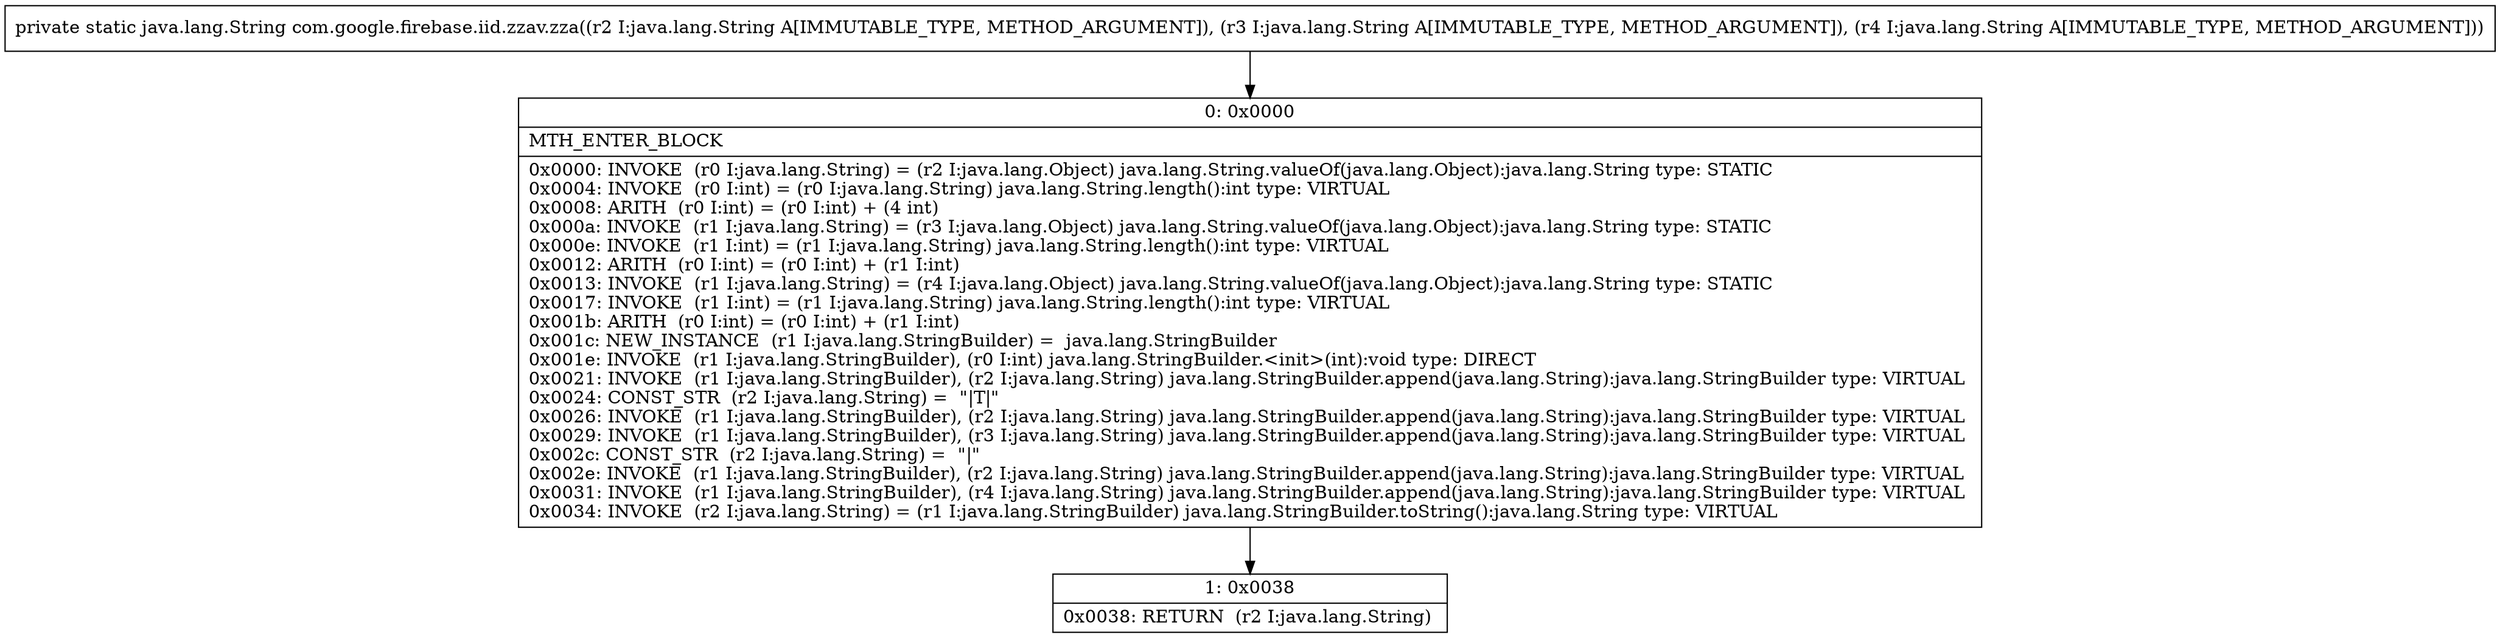 digraph "CFG forcom.google.firebase.iid.zzav.zza(Ljava\/lang\/String;Ljava\/lang\/String;Ljava\/lang\/String;)Ljava\/lang\/String;" {
Node_0 [shape=record,label="{0\:\ 0x0000|MTH_ENTER_BLOCK\l|0x0000: INVOKE  (r0 I:java.lang.String) = (r2 I:java.lang.Object) java.lang.String.valueOf(java.lang.Object):java.lang.String type: STATIC \l0x0004: INVOKE  (r0 I:int) = (r0 I:java.lang.String) java.lang.String.length():int type: VIRTUAL \l0x0008: ARITH  (r0 I:int) = (r0 I:int) + (4 int) \l0x000a: INVOKE  (r1 I:java.lang.String) = (r3 I:java.lang.Object) java.lang.String.valueOf(java.lang.Object):java.lang.String type: STATIC \l0x000e: INVOKE  (r1 I:int) = (r1 I:java.lang.String) java.lang.String.length():int type: VIRTUAL \l0x0012: ARITH  (r0 I:int) = (r0 I:int) + (r1 I:int) \l0x0013: INVOKE  (r1 I:java.lang.String) = (r4 I:java.lang.Object) java.lang.String.valueOf(java.lang.Object):java.lang.String type: STATIC \l0x0017: INVOKE  (r1 I:int) = (r1 I:java.lang.String) java.lang.String.length():int type: VIRTUAL \l0x001b: ARITH  (r0 I:int) = (r0 I:int) + (r1 I:int) \l0x001c: NEW_INSTANCE  (r1 I:java.lang.StringBuilder) =  java.lang.StringBuilder \l0x001e: INVOKE  (r1 I:java.lang.StringBuilder), (r0 I:int) java.lang.StringBuilder.\<init\>(int):void type: DIRECT \l0x0021: INVOKE  (r1 I:java.lang.StringBuilder), (r2 I:java.lang.String) java.lang.StringBuilder.append(java.lang.String):java.lang.StringBuilder type: VIRTUAL \l0x0024: CONST_STR  (r2 I:java.lang.String) =  \"\|T\|\" \l0x0026: INVOKE  (r1 I:java.lang.StringBuilder), (r2 I:java.lang.String) java.lang.StringBuilder.append(java.lang.String):java.lang.StringBuilder type: VIRTUAL \l0x0029: INVOKE  (r1 I:java.lang.StringBuilder), (r3 I:java.lang.String) java.lang.StringBuilder.append(java.lang.String):java.lang.StringBuilder type: VIRTUAL \l0x002c: CONST_STR  (r2 I:java.lang.String) =  \"\|\" \l0x002e: INVOKE  (r1 I:java.lang.StringBuilder), (r2 I:java.lang.String) java.lang.StringBuilder.append(java.lang.String):java.lang.StringBuilder type: VIRTUAL \l0x0031: INVOKE  (r1 I:java.lang.StringBuilder), (r4 I:java.lang.String) java.lang.StringBuilder.append(java.lang.String):java.lang.StringBuilder type: VIRTUAL \l0x0034: INVOKE  (r2 I:java.lang.String) = (r1 I:java.lang.StringBuilder) java.lang.StringBuilder.toString():java.lang.String type: VIRTUAL \l}"];
Node_1 [shape=record,label="{1\:\ 0x0038|0x0038: RETURN  (r2 I:java.lang.String) \l}"];
MethodNode[shape=record,label="{private static java.lang.String com.google.firebase.iid.zzav.zza((r2 I:java.lang.String A[IMMUTABLE_TYPE, METHOD_ARGUMENT]), (r3 I:java.lang.String A[IMMUTABLE_TYPE, METHOD_ARGUMENT]), (r4 I:java.lang.String A[IMMUTABLE_TYPE, METHOD_ARGUMENT])) }"];
MethodNode -> Node_0;
Node_0 -> Node_1;
}

